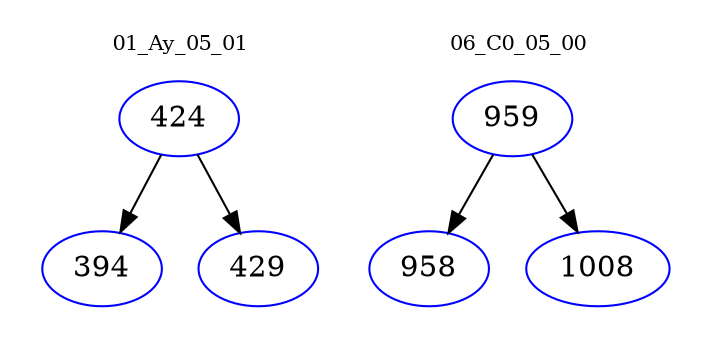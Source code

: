 digraph{
subgraph cluster_0 {
color = white
label = "01_Ay_05_01";
fontsize=10;
T0_424 [label="424", color="blue"]
T0_424 -> T0_394 [color="black"]
T0_394 [label="394", color="blue"]
T0_424 -> T0_429 [color="black"]
T0_429 [label="429", color="blue"]
}
subgraph cluster_1 {
color = white
label = "06_C0_05_00";
fontsize=10;
T1_959 [label="959", color="blue"]
T1_959 -> T1_958 [color="black"]
T1_958 [label="958", color="blue"]
T1_959 -> T1_1008 [color="black"]
T1_1008 [label="1008", color="blue"]
}
}
